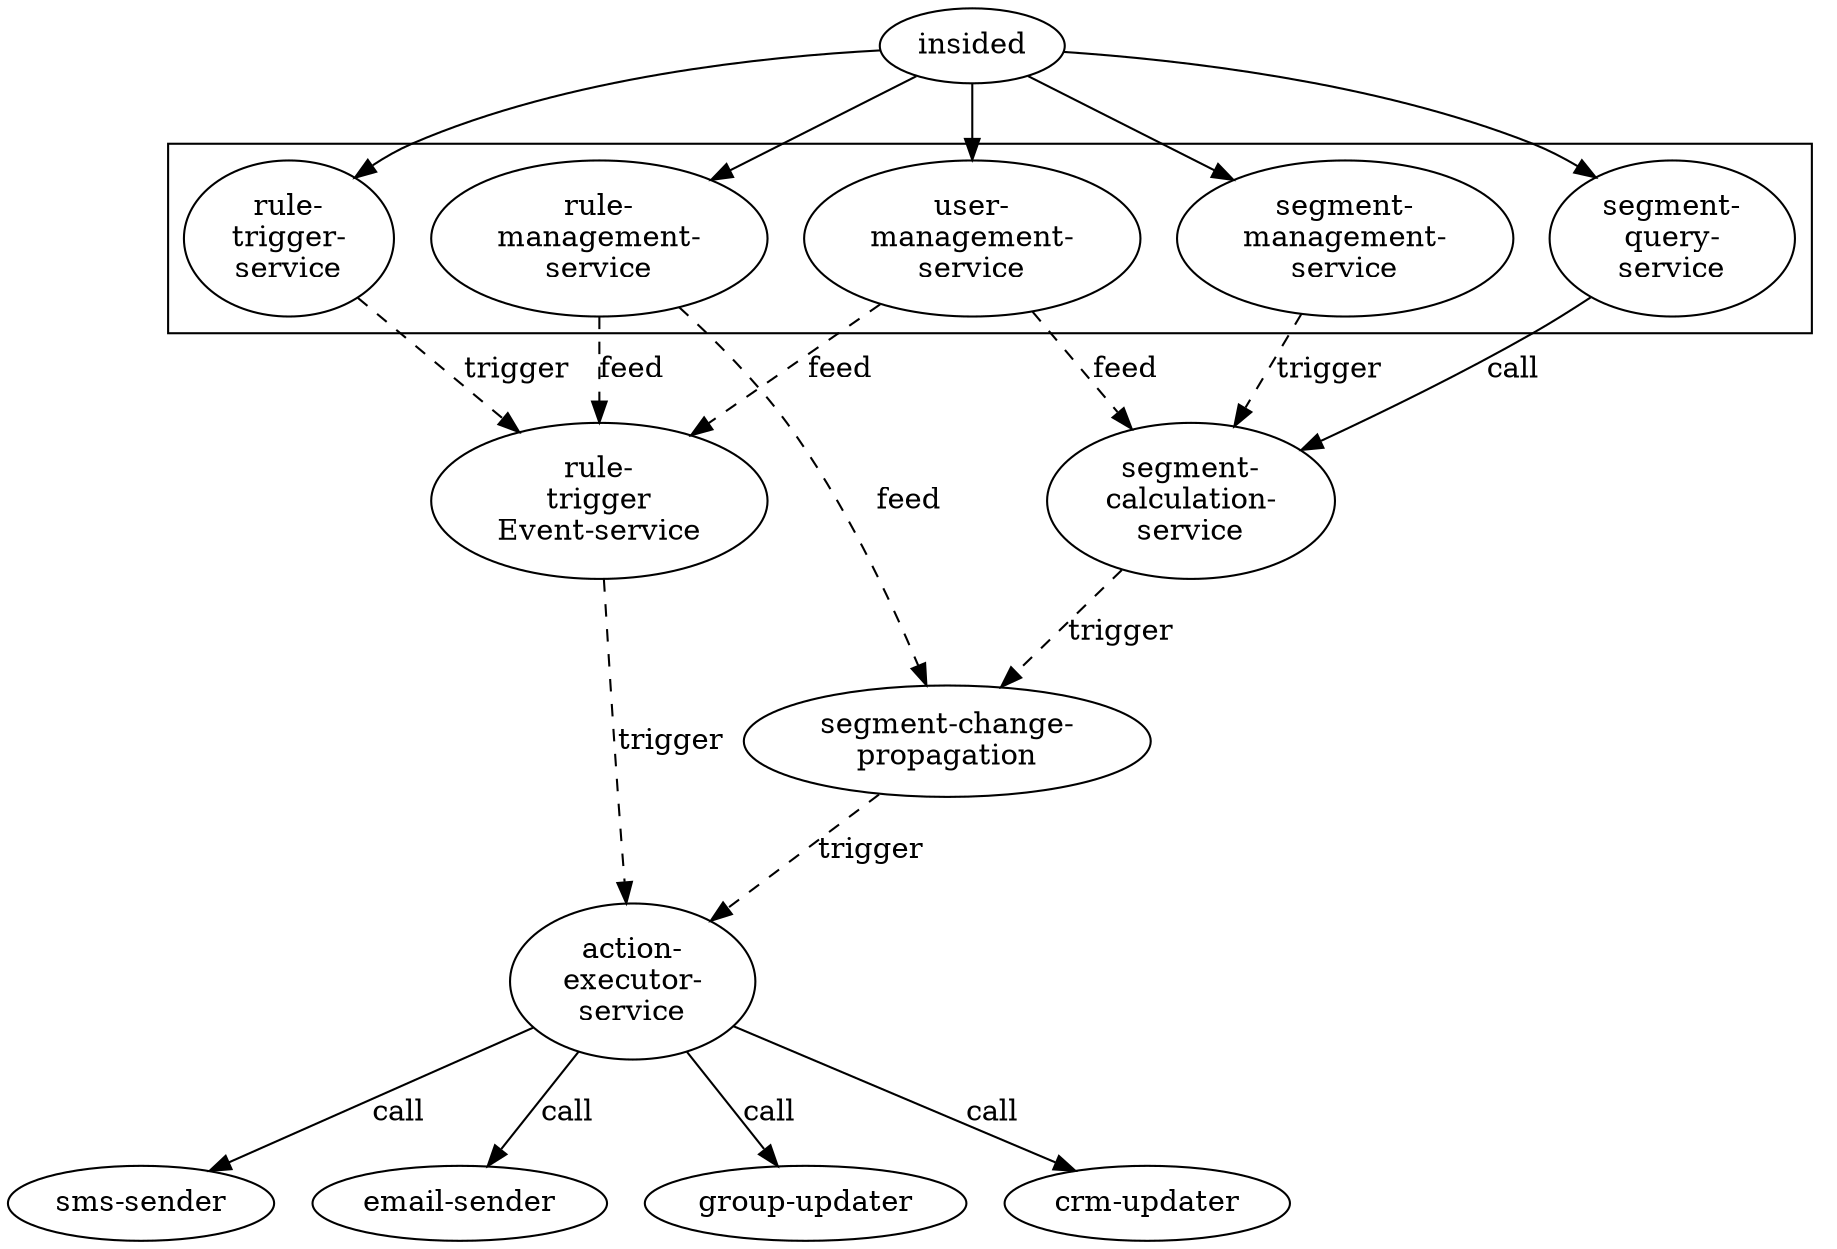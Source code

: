     digraph G {
    
      rankdir="TD"
      
      insided -> "rule-\ntrigger-\nservice"
      insided -> "rule-\nmanagement-\nservice"
      insided -> "user-\nmanagement-\nservice"
      insided -> "segment-\nmanagement-\nservice"
      insided -> "segment-\nquery-\nservice"

      subgraph cluster_Web {
          "rule-\ntrigger-\nservice"
          "rule-\nmanagement-\nservice"
          "user-\nmanagement-\nservice"
          "segment-\nmanagement-\nservice"
          "segment-\nquery-\nservice"
      }

      "rule-\ntrigger-\nservice" -> "rule-\ntrigger\nEvent-service" [style=dashed, label=trigger]
      "segment-\nmanagement-\nservice" -> "segment-\ncalculation-\nservice" [style=dashed, label=trigger]
      "segment-\nquery-\nservice" -> "segment-\ncalculation-\nservice" [label=call]

      "rule-\nmanagement-\nservice" -> "rule-\ntrigger\nEvent-service" [style=dashed, label=feed]

      "user-\nmanagement-\nservice" -> "segment-\ncalculation-\nservice" [style=dashed, label=feed]
      "user-\nmanagement-\nservice" -> "rule-\ntrigger\nEvent-service" [style=dashed, label=feed]

      "segment-\ncalculation-\nservice" -> "segment-change-\npropagation"  [style=dashed, label=trigger]
      "rule-\nmanagement-\nservice" -> "segment-change-\npropagation" [style=dashed, label=feed]
      "segment-change-\npropagation" -> "action-\nexecutor-\nservice" [style=dashed, label=trigger]

      "rule-\ntrigger\nEvent-service" -> "action-\nexecutor-\nservice" [style=dashed, label=trigger]

      "action-\nexecutor-\nservice" -> "sms-sender" [label=call]
      "action-\nexecutor-\nservice" -> "email-sender" [label=call]
      "action-\nexecutor-\nservice" -> "group-updater" [label=call]
      "action-\nexecutor-\nservice" -> "crm-updater" [label=call]
    }